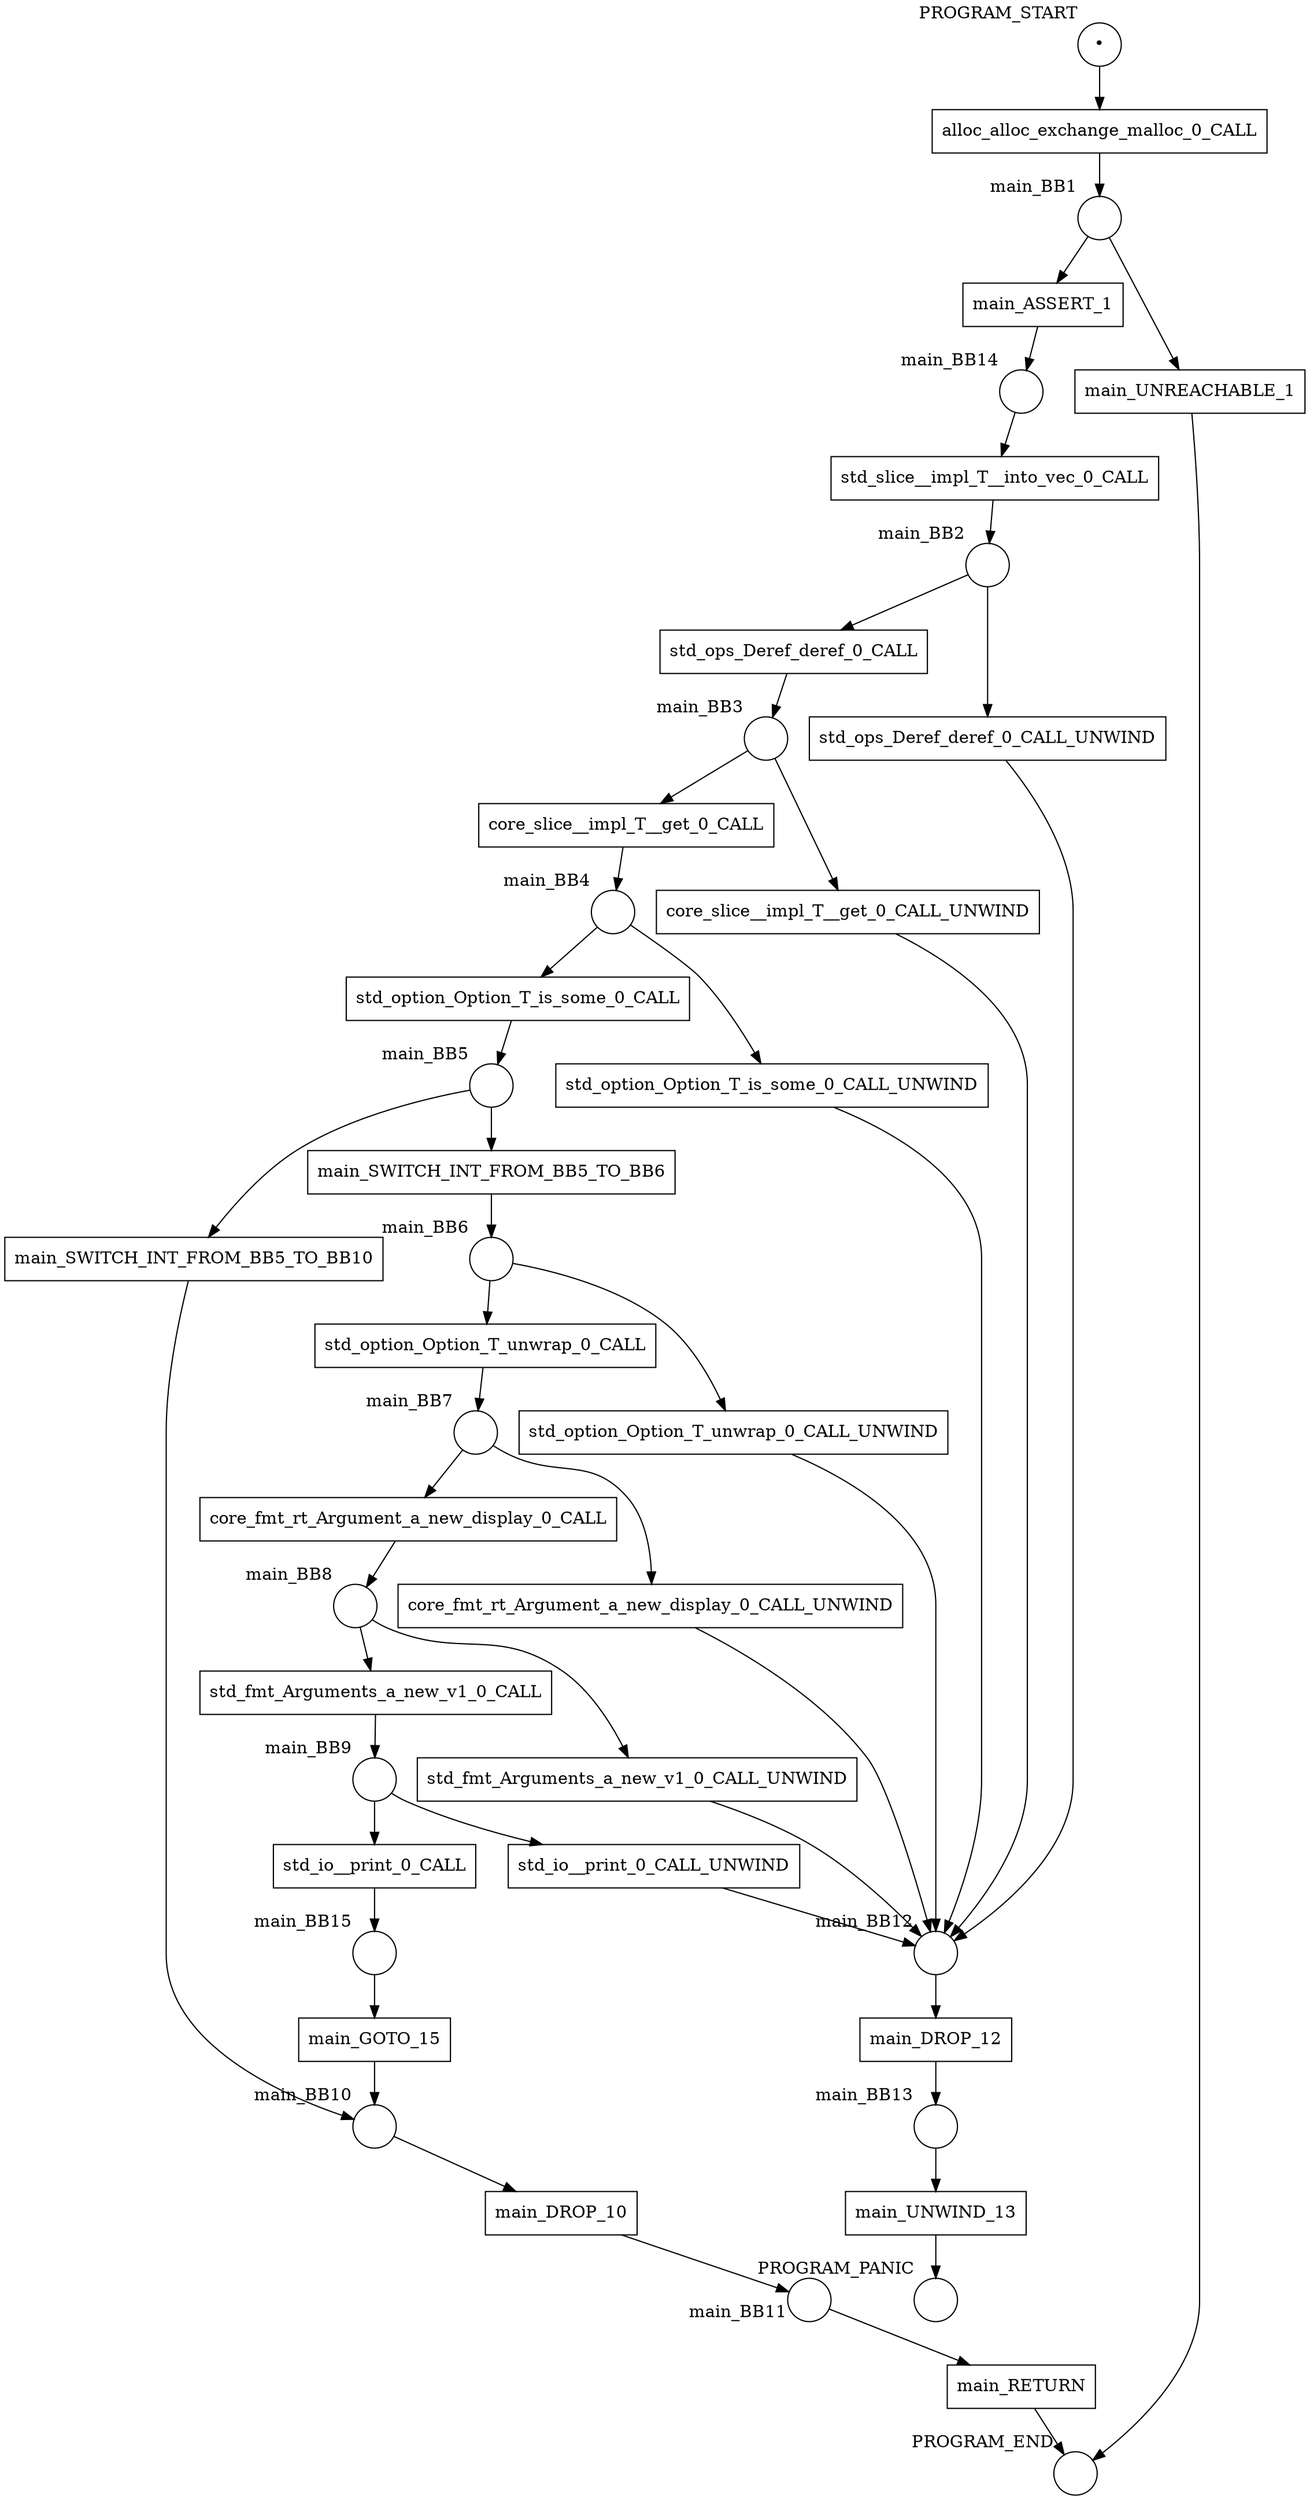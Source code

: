 digraph petrinet {
    PROGRAM_END [shape="circle" xlabel="PROGRAM_END" label=""];
    PROGRAM_PANIC [shape="circle" xlabel="PROGRAM_PANIC" label=""];
    PROGRAM_START [shape="circle" xlabel="PROGRAM_START" label="•"];
    main_BB1 [shape="circle" xlabel="main_BB1" label=""];
    main_BB10 [shape="circle" xlabel="main_BB10" label=""];
    main_BB11 [shape="circle" xlabel="main_BB11" label=""];
    main_BB12 [shape="circle" xlabel="main_BB12" label=""];
    main_BB13 [shape="circle" xlabel="main_BB13" label=""];
    main_BB14 [shape="circle" xlabel="main_BB14" label=""];
    main_BB15 [shape="circle" xlabel="main_BB15" label=""];
    main_BB2 [shape="circle" xlabel="main_BB2" label=""];
    main_BB3 [shape="circle" xlabel="main_BB3" label=""];
    main_BB4 [shape="circle" xlabel="main_BB4" label=""];
    main_BB5 [shape="circle" xlabel="main_BB5" label=""];
    main_BB6 [shape="circle" xlabel="main_BB6" label=""];
    main_BB7 [shape="circle" xlabel="main_BB7" label=""];
    main_BB8 [shape="circle" xlabel="main_BB8" label=""];
    main_BB9 [shape="circle" xlabel="main_BB9" label=""];
    alloc_alloc_exchange_malloc_0_CALL [shape="box" xlabel="" label="alloc_alloc_exchange_malloc_0_CALL"];
    core_fmt_rt_Argument_a_new_display_0_CALL [shape="box" xlabel="" label="core_fmt_rt_Argument_a_new_display_0_CALL"];
    core_fmt_rt_Argument_a_new_display_0_CALL_UNWIND [shape="box" xlabel="" label="core_fmt_rt_Argument_a_new_display_0_CALL_UNWIND"];
    core_slice__impl_T__get_0_CALL [shape="box" xlabel="" label="core_slice__impl_T__get_0_CALL"];
    core_slice__impl_T__get_0_CALL_UNWIND [shape="box" xlabel="" label="core_slice__impl_T__get_0_CALL_UNWIND"];
    main_ASSERT_1 [shape="box" xlabel="" label="main_ASSERT_1"];
    main_DROP_10 [shape="box" xlabel="" label="main_DROP_10"];
    main_DROP_12 [shape="box" xlabel="" label="main_DROP_12"];
    main_GOTO_15 [shape="box" xlabel="" label="main_GOTO_15"];
    main_RETURN [shape="box" xlabel="" label="main_RETURN"];
    main_SWITCH_INT_FROM_BB5_TO_BB10 [shape="box" xlabel="" label="main_SWITCH_INT_FROM_BB5_TO_BB10"];
    main_SWITCH_INT_FROM_BB5_TO_BB6 [shape="box" xlabel="" label="main_SWITCH_INT_FROM_BB5_TO_BB6"];
    main_UNREACHABLE_1 [shape="box" xlabel="" label="main_UNREACHABLE_1"];
    main_UNWIND_13 [shape="box" xlabel="" label="main_UNWIND_13"];
    std_fmt_Arguments_a_new_v1_0_CALL [shape="box" xlabel="" label="std_fmt_Arguments_a_new_v1_0_CALL"];
    std_fmt_Arguments_a_new_v1_0_CALL_UNWIND [shape="box" xlabel="" label="std_fmt_Arguments_a_new_v1_0_CALL_UNWIND"];
    std_io__print_0_CALL [shape="box" xlabel="" label="std_io__print_0_CALL"];
    std_io__print_0_CALL_UNWIND [shape="box" xlabel="" label="std_io__print_0_CALL_UNWIND"];
    std_ops_Deref_deref_0_CALL [shape="box" xlabel="" label="std_ops_Deref_deref_0_CALL"];
    std_ops_Deref_deref_0_CALL_UNWIND [shape="box" xlabel="" label="std_ops_Deref_deref_0_CALL_UNWIND"];
    std_option_Option_T_is_some_0_CALL [shape="box" xlabel="" label="std_option_Option_T_is_some_0_CALL"];
    std_option_Option_T_is_some_0_CALL_UNWIND [shape="box" xlabel="" label="std_option_Option_T_is_some_0_CALL_UNWIND"];
    std_option_Option_T_unwrap_0_CALL [shape="box" xlabel="" label="std_option_Option_T_unwrap_0_CALL"];
    std_option_Option_T_unwrap_0_CALL_UNWIND [shape="box" xlabel="" label="std_option_Option_T_unwrap_0_CALL_UNWIND"];
    std_slice__impl_T__into_vec_0_CALL [shape="box" xlabel="" label="std_slice__impl_T__into_vec_0_CALL"];
    PROGRAM_START -> alloc_alloc_exchange_malloc_0_CALL;
    main_BB1 -> main_ASSERT_1;
    main_BB1 -> main_UNREACHABLE_1;
    main_BB10 -> main_DROP_10;
    main_BB11 -> main_RETURN;
    main_BB12 -> main_DROP_12;
    main_BB13 -> main_UNWIND_13;
    main_BB14 -> std_slice__impl_T__into_vec_0_CALL;
    main_BB15 -> main_GOTO_15;
    main_BB2 -> std_ops_Deref_deref_0_CALL;
    main_BB2 -> std_ops_Deref_deref_0_CALL_UNWIND;
    main_BB3 -> core_slice__impl_T__get_0_CALL;
    main_BB3 -> core_slice__impl_T__get_0_CALL_UNWIND;
    main_BB4 -> std_option_Option_T_is_some_0_CALL;
    main_BB4 -> std_option_Option_T_is_some_0_CALL_UNWIND;
    main_BB5 -> main_SWITCH_INT_FROM_BB5_TO_BB10;
    main_BB5 -> main_SWITCH_INT_FROM_BB5_TO_BB6;
    main_BB6 -> std_option_Option_T_unwrap_0_CALL;
    main_BB6 -> std_option_Option_T_unwrap_0_CALL_UNWIND;
    main_BB7 -> core_fmt_rt_Argument_a_new_display_0_CALL;
    main_BB7 -> core_fmt_rt_Argument_a_new_display_0_CALL_UNWIND;
    main_BB8 -> std_fmt_Arguments_a_new_v1_0_CALL;
    main_BB8 -> std_fmt_Arguments_a_new_v1_0_CALL_UNWIND;
    main_BB9 -> std_io__print_0_CALL;
    main_BB9 -> std_io__print_0_CALL_UNWIND;
    alloc_alloc_exchange_malloc_0_CALL -> main_BB1;
    core_fmt_rt_Argument_a_new_display_0_CALL -> main_BB8;
    core_fmt_rt_Argument_a_new_display_0_CALL_UNWIND -> main_BB12;
    core_slice__impl_T__get_0_CALL -> main_BB4;
    core_slice__impl_T__get_0_CALL_UNWIND -> main_BB12;
    main_ASSERT_1 -> main_BB14;
    main_DROP_10 -> main_BB11;
    main_DROP_12 -> main_BB13;
    main_GOTO_15 -> main_BB10;
    main_RETURN -> PROGRAM_END;
    main_SWITCH_INT_FROM_BB5_TO_BB10 -> main_BB10;
    main_SWITCH_INT_FROM_BB5_TO_BB6 -> main_BB6;
    main_UNREACHABLE_1 -> PROGRAM_END;
    main_UNWIND_13 -> PROGRAM_PANIC;
    std_fmt_Arguments_a_new_v1_0_CALL -> main_BB9;
    std_fmt_Arguments_a_new_v1_0_CALL_UNWIND -> main_BB12;
    std_io__print_0_CALL -> main_BB15;
    std_io__print_0_CALL_UNWIND -> main_BB12;
    std_ops_Deref_deref_0_CALL -> main_BB3;
    std_ops_Deref_deref_0_CALL_UNWIND -> main_BB12;
    std_option_Option_T_is_some_0_CALL -> main_BB5;
    std_option_Option_T_is_some_0_CALL_UNWIND -> main_BB12;
    std_option_Option_T_unwrap_0_CALL -> main_BB7;
    std_option_Option_T_unwrap_0_CALL_UNWIND -> main_BB12;
    std_slice__impl_T__into_vec_0_CALL -> main_BB2;
}
